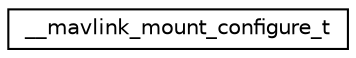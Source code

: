 digraph "Graphical Class Hierarchy"
{
 // INTERACTIVE_SVG=YES
  edge [fontname="Helvetica",fontsize="10",labelfontname="Helvetica",labelfontsize="10"];
  node [fontname="Helvetica",fontsize="10",shape=record];
  rankdir="LR";
  Node1 [label="__mavlink_mount_configure_t",height=0.2,width=0.4,color="black", fillcolor="white", style="filled",URL="$struct____mavlink__mount__configure__t.html"];
}
